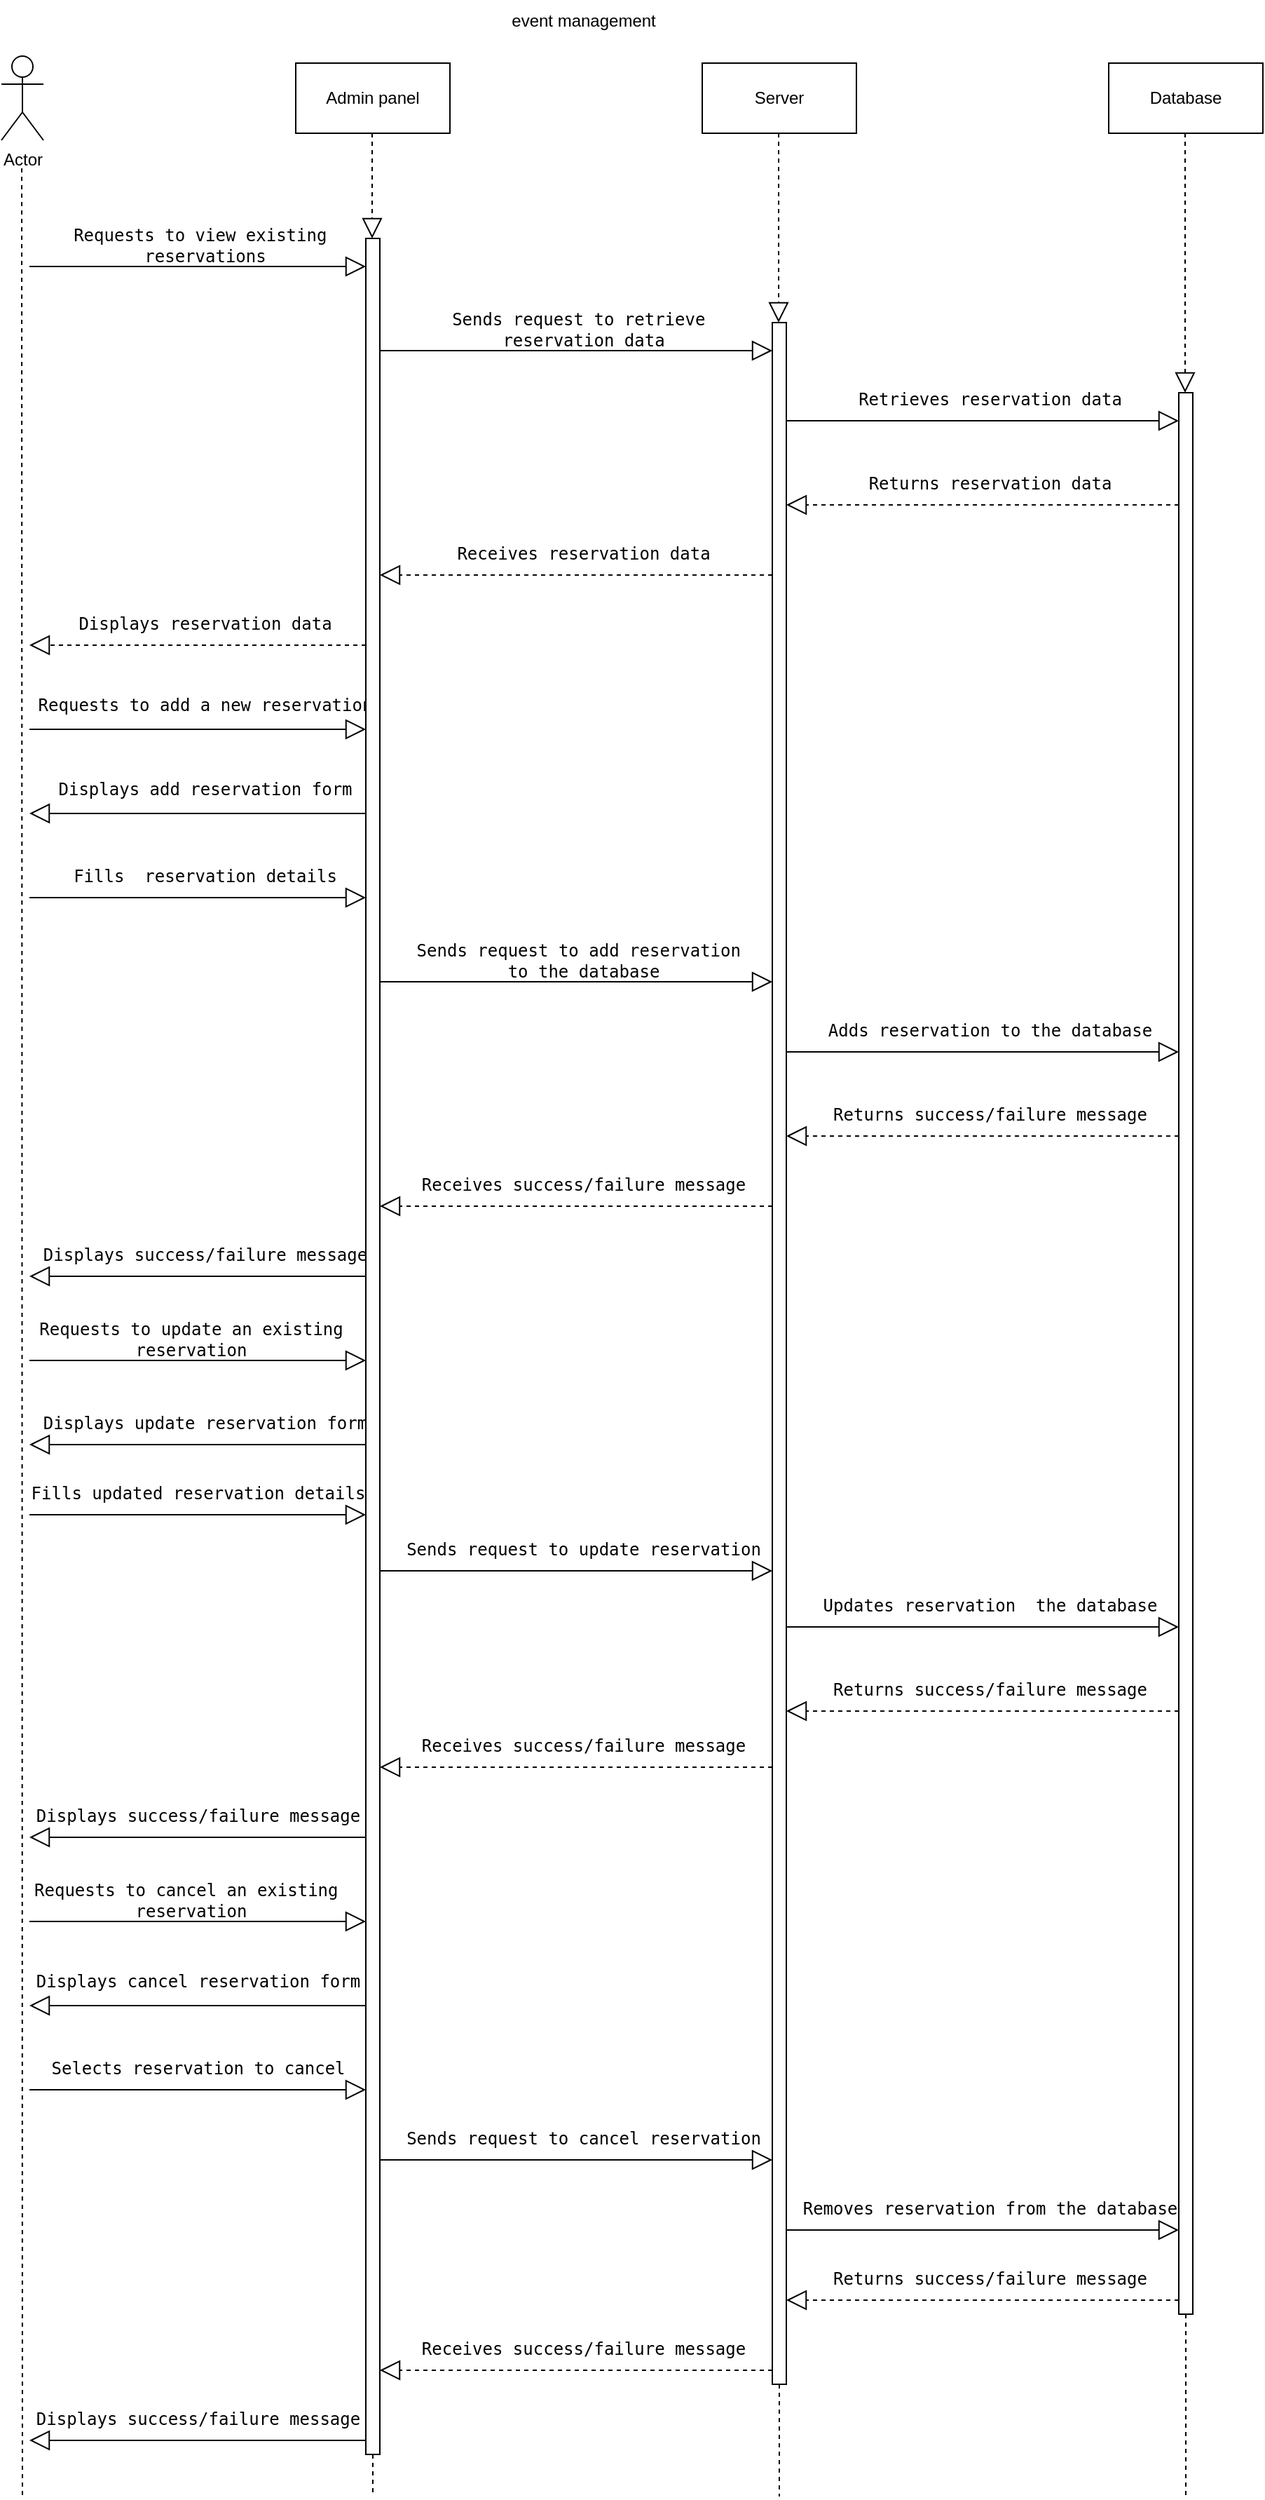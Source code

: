 <mxfile version="21.3.2" type="github">
  <diagram name="Page-1" id="HUuvQruXgSc7d3pRaRLm">
    <mxGraphModel dx="954" dy="556" grid="1" gridSize="10" guides="1" tooltips="1" connect="1" arrows="1" fold="1" page="1" pageScale="1" pageWidth="1100" pageHeight="1700" math="0" shadow="0">
      <root>
        <mxCell id="0" />
        <mxCell id="1" parent="0" />
        <mxCell id="nMmD6RqtU2po70XVD5wP-1" value="Actor" style="shape=umlActor;verticalLabelPosition=bottom;verticalAlign=top;html=1;outlineConnect=0;" parent="1" vertex="1">
          <mxGeometry x="90" y="40" width="30" height="60" as="geometry" />
        </mxCell>
        <mxCell id="nMmD6RqtU2po70XVD5wP-2" value="Admin panel" style="html=1;whiteSpace=wrap;" parent="1" vertex="1">
          <mxGeometry x="300" y="45" width="110" height="50" as="geometry" />
        </mxCell>
        <mxCell id="nMmD6RqtU2po70XVD5wP-3" value="Server" style="html=1;whiteSpace=wrap;" parent="1" vertex="1">
          <mxGeometry x="590" y="45" width="110" height="50" as="geometry" />
        </mxCell>
        <mxCell id="nMmD6RqtU2po70XVD5wP-4" value="Database" style="html=1;whiteSpace=wrap;" parent="1" vertex="1">
          <mxGeometry x="880" y="45" width="110" height="50" as="geometry" />
        </mxCell>
        <mxCell id="nMmD6RqtU2po70XVD5wP-5" value="" style="endArrow=none;dashed=1;endFill=0;endSize=12;html=1;rounded=0;" parent="1" edge="1">
          <mxGeometry width="160" relative="1" as="geometry">
            <mxPoint x="104.5" y="120" as="sourcePoint" />
            <mxPoint x="105" y="1780" as="targetPoint" />
          </mxGeometry>
        </mxCell>
        <mxCell id="nMmD6RqtU2po70XVD5wP-6" value="" style="endArrow=none;dashed=1;endFill=0;endSize=12;html=1;rounded=0;" parent="1" source="nMmD6RqtU2po70XVD5wP-70" edge="1">
          <mxGeometry width="160" relative="1" as="geometry">
            <mxPoint x="354.5" y="95" as="sourcePoint" />
            <mxPoint x="355" y="1780" as="targetPoint" />
          </mxGeometry>
        </mxCell>
        <mxCell id="nMmD6RqtU2po70XVD5wP-7" value="" style="endArrow=none;dashed=1;endFill=0;endSize=12;html=1;rounded=0;" parent="1" source="nMmD6RqtU2po70XVD5wP-72" edge="1">
          <mxGeometry width="160" relative="1" as="geometry">
            <mxPoint x="644.5" y="95" as="sourcePoint" />
            <mxPoint x="645" y="1780" as="targetPoint" />
          </mxGeometry>
        </mxCell>
        <mxCell id="nMmD6RqtU2po70XVD5wP-8" value="" style="endArrow=none;dashed=1;endFill=0;endSize=12;html=1;rounded=0;" parent="1" source="nMmD6RqtU2po70XVD5wP-74" edge="1">
          <mxGeometry width="160" relative="1" as="geometry">
            <mxPoint x="934.5" y="95" as="sourcePoint" />
            <mxPoint x="935" y="1780" as="targetPoint" />
          </mxGeometry>
        </mxCell>
        <mxCell id="nMmD6RqtU2po70XVD5wP-9" value="&lt;pre&gt;&lt;code class=&quot;!whitespace-pre hljs language-shell&quot;&gt;Requests to view existing &lt;br&gt;reservations&lt;/code&gt;&lt;/pre&gt;" style="text;html=1;align=center;verticalAlign=middle;resizable=0;points=[];autosize=1;strokeColor=none;fillColor=none;" parent="1" vertex="1">
          <mxGeometry x="130" y="140" width="210" height="70" as="geometry" />
        </mxCell>
        <mxCell id="nMmD6RqtU2po70XVD5wP-10" value="&lt;pre&gt;&lt;code class=&quot;!whitespace-pre hljs language-shell&quot;&gt;Sends request to retrieve &lt;br&gt;reservation data&lt;/code&gt;&lt;/pre&gt;" style="text;html=1;align=center;verticalAlign=middle;resizable=0;points=[];autosize=1;strokeColor=none;fillColor=none;" parent="1" vertex="1">
          <mxGeometry x="400" y="200" width="210" height="70" as="geometry" />
        </mxCell>
        <mxCell id="nMmD6RqtU2po70XVD5wP-11" value="&lt;pre&gt;&lt;code class=&quot;!whitespace-pre hljs language-shell&quot;&gt;Retrieves reservation data&lt;/code&gt;&lt;/pre&gt;" style="text;html=1;align=center;verticalAlign=middle;resizable=0;points=[];autosize=1;strokeColor=none;fillColor=none;" parent="1" vertex="1">
          <mxGeometry x="690" y="260" width="210" height="50" as="geometry" />
        </mxCell>
        <mxCell id="nMmD6RqtU2po70XVD5wP-12" value="&lt;pre&gt;&lt;code class=&quot;!whitespace-pre hljs language-shell&quot;&gt;Returns reservation data&lt;/code&gt;&lt;/pre&gt;" style="text;html=1;align=center;verticalAlign=middle;resizable=0;points=[];autosize=1;strokeColor=none;fillColor=none;" parent="1" vertex="1">
          <mxGeometry x="700" y="320" width="190" height="50" as="geometry" />
        </mxCell>
        <mxCell id="nMmD6RqtU2po70XVD5wP-13" value="&lt;pre&gt;&lt;code class=&quot;!whitespace-pre hljs language-shell&quot;&gt;Receives reservation data&lt;/code&gt;&lt;/pre&gt;" style="text;html=1;align=center;verticalAlign=middle;resizable=0;points=[];autosize=1;strokeColor=none;fillColor=none;" parent="1" vertex="1">
          <mxGeometry x="405" y="370" width="200" height="50" as="geometry" />
        </mxCell>
        <mxCell id="nMmD6RqtU2po70XVD5wP-14" value="&lt;pre&gt;&lt;code class=&quot;!whitespace-pre hljs language-shell&quot;&gt;Displays reservation data&lt;/code&gt;&lt;/pre&gt;" style="text;html=1;align=center;verticalAlign=middle;resizable=0;points=[];autosize=1;strokeColor=none;fillColor=none;" parent="1" vertex="1">
          <mxGeometry x="135" y="420" width="200" height="50" as="geometry" />
        </mxCell>
        <mxCell id="nMmD6RqtU2po70XVD5wP-15" value="&lt;pre&gt;&lt;code class=&quot;!whitespace-pre hljs language-shell&quot;&gt;Requests to add a new reservation&lt;/code&gt;&lt;/pre&gt;" style="text;html=1;align=center;verticalAlign=middle;resizable=0;points=[];autosize=1;strokeColor=none;fillColor=none;" parent="1" vertex="1">
          <mxGeometry x="110" y="478" width="250" height="50" as="geometry" />
        </mxCell>
        <mxCell id="nMmD6RqtU2po70XVD5wP-16" value="&lt;pre&gt;&lt;code class=&quot;!whitespace-pre hljs language-shell&quot;&gt;Displays add reservation form&lt;/code&gt;&lt;/pre&gt;" style="text;html=1;align=center;verticalAlign=middle;resizable=0;points=[];autosize=1;strokeColor=none;fillColor=none;" parent="1" vertex="1">
          <mxGeometry x="120" y="538" width="230" height="50" as="geometry" />
        </mxCell>
        <mxCell id="nMmD6RqtU2po70XVD5wP-17" value="&lt;pre&gt;&lt;code class=&quot;!whitespace-pre hljs language-shell&quot;&gt;Fills  reservation details&lt;span class=&quot;bash&quot;&gt;&lt;/span&gt;&lt;/code&gt;&lt;/pre&gt;" style="text;html=1;align=center;verticalAlign=middle;resizable=0;points=[];autosize=1;strokeColor=none;fillColor=none;" parent="1" vertex="1">
          <mxGeometry x="130" y="600" width="210" height="50" as="geometry" />
        </mxCell>
        <mxCell id="nMmD6RqtU2po70XVD5wP-18" value="&lt;pre&gt;&lt;code class=&quot;!whitespace-pre hljs language-shell&quot;&gt;Sends request to add reservation &lt;br&gt;to the database&lt;/code&gt;&lt;/pre&gt;" style="text;html=1;align=center;verticalAlign=middle;resizable=0;points=[];autosize=1;strokeColor=none;fillColor=none;" parent="1" vertex="1">
          <mxGeometry x="380" y="650" width="250" height="70" as="geometry" />
        </mxCell>
        <mxCell id="nMmD6RqtU2po70XVD5wP-19" value="&lt;pre&gt;&lt;code class=&quot;!whitespace-pre hljs language-shell&quot;&gt;Adds reservation to the database&lt;/code&gt;&lt;/pre&gt;" style="text;html=1;align=center;verticalAlign=middle;resizable=0;points=[];autosize=1;strokeColor=none;fillColor=none;" parent="1" vertex="1">
          <mxGeometry x="670" y="710" width="250" height="50" as="geometry" />
        </mxCell>
        <mxCell id="nMmD6RqtU2po70XVD5wP-20" value="&lt;pre&gt;&lt;code class=&quot;!whitespace-pre hljs language-shell&quot;&gt;Returns success/failure message&lt;/code&gt;&lt;/pre&gt;" style="text;html=1;align=center;verticalAlign=middle;resizable=0;points=[];autosize=1;strokeColor=none;fillColor=none;" parent="1" vertex="1">
          <mxGeometry x="675" y="770" width="240" height="50" as="geometry" />
        </mxCell>
        <mxCell id="nMmD6RqtU2po70XVD5wP-21" value="&lt;pre&gt;&lt;code class=&quot;!whitespace-pre hljs language-shell&quot;&gt;Receives success/failure message&lt;/code&gt;&lt;/pre&gt;" style="text;html=1;align=center;verticalAlign=middle;resizable=0;points=[];autosize=1;strokeColor=none;fillColor=none;" parent="1" vertex="1">
          <mxGeometry x="380" y="820" width="250" height="50" as="geometry" />
        </mxCell>
        <mxCell id="nMmD6RqtU2po70XVD5wP-22" value="&lt;pre&gt;&lt;code class=&quot;!whitespace-pre hljs language-shell&quot;&gt;Displays success/failure message&lt;/code&gt;&lt;/pre&gt;" style="text;html=1;align=center;verticalAlign=middle;resizable=0;points=[];autosize=1;strokeColor=none;fillColor=none;" parent="1" vertex="1">
          <mxGeometry x="110" y="870" width="250" height="50" as="geometry" />
        </mxCell>
        <mxCell id="nMmD6RqtU2po70XVD5wP-23" value="&lt;pre&gt;&lt;code class=&quot;!whitespace-pre hljs language-shell&quot;&gt;Requests to update an existing&lt;br&gt;reservation&lt;/code&gt;&lt;/pre&gt;" style="text;html=1;align=center;verticalAlign=middle;resizable=0;points=[];autosize=1;strokeColor=none;fillColor=none;" parent="1" vertex="1">
          <mxGeometry x="110" y="920" width="230" height="70" as="geometry" />
        </mxCell>
        <mxCell id="nMmD6RqtU2po70XVD5wP-24" value="&lt;pre&gt;&lt;code class=&quot;!whitespace-pre hljs language-shell&quot;&gt;Displays update reservation form&lt;/code&gt;&lt;/pre&gt;" style="text;html=1;align=center;verticalAlign=middle;resizable=0;points=[];autosize=1;strokeColor=none;fillColor=none;" parent="1" vertex="1">
          <mxGeometry x="110" y="990" width="250" height="50" as="geometry" />
        </mxCell>
        <mxCell id="nMmD6RqtU2po70XVD5wP-25" value="&lt;pre&gt;&lt;code class=&quot;!whitespace-pre hljs language-shell&quot;&gt;Fills updated reservation details&lt;span class=&quot;bash&quot;&gt;&lt;/span&gt;&lt;/code&gt;&lt;/pre&gt;" style="text;html=1;align=center;verticalAlign=middle;resizable=0;points=[];autosize=1;strokeColor=none;fillColor=none;" parent="1" vertex="1">
          <mxGeometry x="105" y="1040" width="250" height="50" as="geometry" />
        </mxCell>
        <mxCell id="nMmD6RqtU2po70XVD5wP-26" value="&lt;pre&gt;&lt;code class=&quot;!whitespace-pre hljs language-shell&quot;&gt;Sends request to update reservation&lt;/code&gt;&lt;/pre&gt;" style="text;html=1;align=center;verticalAlign=middle;resizable=0;points=[];autosize=1;strokeColor=none;fillColor=none;" parent="1" vertex="1">
          <mxGeometry x="370" y="1080" width="270" height="50" as="geometry" />
        </mxCell>
        <mxCell id="nMmD6RqtU2po70XVD5wP-27" value="&lt;pre&gt;&lt;code class=&quot;!whitespace-pre hljs language-shell&quot;&gt;Updates reservation  the database&lt;span class=&quot;bash&quot;&gt;&lt;/span&gt;&lt;/code&gt;&lt;/pre&gt;" style="text;html=1;align=center;verticalAlign=middle;resizable=0;points=[];autosize=1;strokeColor=none;fillColor=none;" parent="1" vertex="1">
          <mxGeometry x="670" y="1120" width="250" height="50" as="geometry" />
        </mxCell>
        <mxCell id="nMmD6RqtU2po70XVD5wP-28" value="&lt;pre&gt;&lt;code class=&quot;!whitespace-pre hljs language-shell&quot;&gt;Returns success/failure message&lt;/code&gt;&lt;/pre&gt;" style="text;html=1;align=center;verticalAlign=middle;resizable=0;points=[];autosize=1;strokeColor=none;fillColor=none;" parent="1" vertex="1">
          <mxGeometry x="675" y="1180" width="240" height="50" as="geometry" />
        </mxCell>
        <mxCell id="nMmD6RqtU2po70XVD5wP-29" value="&lt;pre&gt;&lt;code class=&quot;!whitespace-pre hljs language-shell&quot;&gt;Receives success/failure message&lt;/code&gt;&lt;/pre&gt;" style="text;html=1;align=center;verticalAlign=middle;resizable=0;points=[];autosize=1;strokeColor=none;fillColor=none;" parent="1" vertex="1">
          <mxGeometry x="380" y="1220" width="250" height="50" as="geometry" />
        </mxCell>
        <mxCell id="nMmD6RqtU2po70XVD5wP-30" value="&lt;pre&gt;&lt;code class=&quot;!whitespace-pre hljs language-shell&quot;&gt;Displays success/failure message&lt;/code&gt;&lt;/pre&gt;" style="text;html=1;align=center;verticalAlign=middle;resizable=0;points=[];autosize=1;strokeColor=none;fillColor=none;" parent="1" vertex="1">
          <mxGeometry x="105" y="1270" width="250" height="50" as="geometry" />
        </mxCell>
        <mxCell id="nMmD6RqtU2po70XVD5wP-31" value="&lt;pre&gt;&lt;code class=&quot;!whitespace-pre hljs language-shell&quot;&gt;Requests to cancel an existing &lt;br&gt;reservation&lt;/code&gt;&lt;/pre&gt;" style="text;html=1;align=center;verticalAlign=middle;resizable=0;points=[];autosize=1;strokeColor=none;fillColor=none;" parent="1" vertex="1">
          <mxGeometry x="105" y="1320" width="240" height="70" as="geometry" />
        </mxCell>
        <mxCell id="nMmD6RqtU2po70XVD5wP-32" value="&lt;pre&gt;&lt;code class=&quot;!whitespace-pre hljs language-shell&quot;&gt;Displays cancel reservation form&lt;/code&gt;&lt;/pre&gt;" style="text;html=1;align=center;verticalAlign=middle;resizable=0;points=[];autosize=1;strokeColor=none;fillColor=none;" parent="1" vertex="1">
          <mxGeometry x="105" y="1388" width="250" height="50" as="geometry" />
        </mxCell>
        <mxCell id="nMmD6RqtU2po70XVD5wP-33" value="&lt;pre&gt;&lt;code class=&quot;!whitespace-pre hljs language-shell&quot;&gt;Selects reservation to cancel&lt;/code&gt;&lt;/pre&gt;" style="text;html=1;align=center;verticalAlign=middle;resizable=0;points=[];autosize=1;strokeColor=none;fillColor=none;" parent="1" vertex="1">
          <mxGeometry x="115" y="1450" width="230" height="50" as="geometry" />
        </mxCell>
        <mxCell id="nMmD6RqtU2po70XVD5wP-34" value="&lt;pre&gt;&lt;code class=&quot;!whitespace-pre hljs language-shell&quot;&gt;Sends request to cancel reservation&lt;/code&gt;&lt;/pre&gt;" style="text;html=1;align=center;verticalAlign=middle;resizable=0;points=[];autosize=1;strokeColor=none;fillColor=none;" parent="1" vertex="1">
          <mxGeometry x="370" y="1500" width="270" height="50" as="geometry" />
        </mxCell>
        <mxCell id="nMmD6RqtU2po70XVD5wP-35" value="&lt;pre&gt;&lt;code class=&quot;!whitespace-pre hljs language-shell&quot;&gt;Removes reservation from the database&lt;/code&gt;&lt;/pre&gt;" style="text;html=1;align=center;verticalAlign=middle;resizable=0;points=[];autosize=1;strokeColor=none;fillColor=none;" parent="1" vertex="1">
          <mxGeometry x="655" y="1550" width="280" height="50" as="geometry" />
        </mxCell>
        <mxCell id="nMmD6RqtU2po70XVD5wP-36" value="&lt;pre&gt;&lt;code class=&quot;!whitespace-pre hljs language-shell&quot;&gt;Returns success/failure message&lt;/code&gt;&lt;/pre&gt;" style="text;html=1;align=center;verticalAlign=middle;resizable=0;points=[];autosize=1;strokeColor=none;fillColor=none;" parent="1" vertex="1">
          <mxGeometry x="675" y="1600" width="240" height="50" as="geometry" />
        </mxCell>
        <mxCell id="nMmD6RqtU2po70XVD5wP-37" value="&lt;pre&gt;&lt;code class=&quot;!whitespace-pre hljs language-shell&quot;&gt;Receives success/failure message&lt;/code&gt;&lt;/pre&gt;" style="text;html=1;align=center;verticalAlign=middle;resizable=0;points=[];autosize=1;strokeColor=none;fillColor=none;" parent="1" vertex="1">
          <mxGeometry x="380" y="1650" width="250" height="50" as="geometry" />
        </mxCell>
        <mxCell id="nMmD6RqtU2po70XVD5wP-38" value="&lt;pre&gt;&lt;code class=&quot;!whitespace-pre hljs language-shell&quot;&gt;Displays success/failure message&lt;/code&gt;&lt;/pre&gt;" style="text;html=1;align=center;verticalAlign=middle;resizable=0;points=[];autosize=1;strokeColor=none;fillColor=none;" parent="1" vertex="1">
          <mxGeometry x="105" y="1700" width="250" height="50" as="geometry" />
        </mxCell>
        <mxCell id="nMmD6RqtU2po70XVD5wP-39" value="" style="endArrow=block;endFill=0;endSize=12;html=1;rounded=0;" parent="1" edge="1">
          <mxGeometry width="160" relative="1" as="geometry">
            <mxPoint x="110" y="190" as="sourcePoint" />
            <mxPoint x="350" y="190" as="targetPoint" />
          </mxGeometry>
        </mxCell>
        <mxCell id="nMmD6RqtU2po70XVD5wP-40" value="" style="endArrow=block;endFill=0;endSize=12;html=1;rounded=0;dashed=1;" parent="1" edge="1">
          <mxGeometry width="160" relative="1" as="geometry">
            <mxPoint x="350" y="460" as="sourcePoint" />
            <mxPoint x="110" y="460" as="targetPoint" />
          </mxGeometry>
        </mxCell>
        <mxCell id="nMmD6RqtU2po70XVD5wP-41" value="" style="endArrow=block;endFill=0;endSize=12;html=1;rounded=0;" parent="1" edge="1">
          <mxGeometry width="160" relative="1" as="geometry">
            <mxPoint x="110" y="520" as="sourcePoint" />
            <mxPoint x="350" y="520" as="targetPoint" />
          </mxGeometry>
        </mxCell>
        <mxCell id="nMmD6RqtU2po70XVD5wP-42" value="" style="endArrow=block;endFill=0;endSize=12;html=1;rounded=0;" parent="1" edge="1">
          <mxGeometry width="160" relative="1" as="geometry">
            <mxPoint x="350" y="580" as="sourcePoint" />
            <mxPoint x="110" y="580" as="targetPoint" />
          </mxGeometry>
        </mxCell>
        <mxCell id="nMmD6RqtU2po70XVD5wP-43" value="" style="endArrow=block;endFill=0;endSize=12;html=1;rounded=0;" parent="1" edge="1">
          <mxGeometry width="160" relative="1" as="geometry">
            <mxPoint x="110" y="640" as="sourcePoint" />
            <mxPoint x="350" y="640" as="targetPoint" />
          </mxGeometry>
        </mxCell>
        <mxCell id="nMmD6RqtU2po70XVD5wP-44" value="" style="endArrow=block;endFill=0;endSize=12;html=1;rounded=0;" parent="1" edge="1">
          <mxGeometry width="160" relative="1" as="geometry">
            <mxPoint x="350" y="910" as="sourcePoint" />
            <mxPoint x="110" y="910" as="targetPoint" />
          </mxGeometry>
        </mxCell>
        <mxCell id="nMmD6RqtU2po70XVD5wP-45" value="" style="endArrow=block;endFill=0;endSize=12;html=1;rounded=0;" parent="1" edge="1">
          <mxGeometry width="160" relative="1" as="geometry">
            <mxPoint x="110" y="970" as="sourcePoint" />
            <mxPoint x="350" y="970" as="targetPoint" />
          </mxGeometry>
        </mxCell>
        <mxCell id="nMmD6RqtU2po70XVD5wP-46" value="" style="endArrow=block;endFill=0;endSize=12;html=1;rounded=0;" parent="1" edge="1">
          <mxGeometry width="160" relative="1" as="geometry">
            <mxPoint x="350" y="1030" as="sourcePoint" />
            <mxPoint x="110" y="1030" as="targetPoint" />
          </mxGeometry>
        </mxCell>
        <mxCell id="nMmD6RqtU2po70XVD5wP-47" value="" style="endArrow=block;endFill=0;endSize=12;html=1;rounded=0;" parent="1" edge="1">
          <mxGeometry width="160" relative="1" as="geometry">
            <mxPoint x="110" y="1080" as="sourcePoint" />
            <mxPoint x="350" y="1080" as="targetPoint" />
          </mxGeometry>
        </mxCell>
        <mxCell id="nMmD6RqtU2po70XVD5wP-48" value="" style="endArrow=block;endFill=0;endSize=12;html=1;rounded=0;" parent="1" edge="1">
          <mxGeometry width="160" relative="1" as="geometry">
            <mxPoint x="350" y="1310" as="sourcePoint" />
            <mxPoint x="110" y="1310" as="targetPoint" />
          </mxGeometry>
        </mxCell>
        <mxCell id="nMmD6RqtU2po70XVD5wP-49" value="" style="endArrow=block;endFill=0;endSize=12;html=1;rounded=0;" parent="1" edge="1">
          <mxGeometry width="160" relative="1" as="geometry">
            <mxPoint x="110" y="1370" as="sourcePoint" />
            <mxPoint x="350" y="1370" as="targetPoint" />
          </mxGeometry>
        </mxCell>
        <mxCell id="nMmD6RqtU2po70XVD5wP-50" value="" style="endArrow=block;endFill=0;endSize=12;html=1;rounded=0;" parent="1" edge="1">
          <mxGeometry width="160" relative="1" as="geometry">
            <mxPoint x="350" y="1430" as="sourcePoint" />
            <mxPoint x="110" y="1430" as="targetPoint" />
          </mxGeometry>
        </mxCell>
        <mxCell id="nMmD6RqtU2po70XVD5wP-51" value="" style="endArrow=block;endFill=0;endSize=12;html=1;rounded=0;" parent="1" edge="1">
          <mxGeometry width="160" relative="1" as="geometry">
            <mxPoint x="110" y="1490" as="sourcePoint" />
            <mxPoint x="350" y="1490" as="targetPoint" />
          </mxGeometry>
        </mxCell>
        <mxCell id="nMmD6RqtU2po70XVD5wP-52" value="" style="endArrow=block;endFill=0;endSize=12;html=1;rounded=0;" parent="1" edge="1">
          <mxGeometry width="160" relative="1" as="geometry">
            <mxPoint x="350" y="1740" as="sourcePoint" />
            <mxPoint x="110" y="1740" as="targetPoint" />
          </mxGeometry>
        </mxCell>
        <mxCell id="nMmD6RqtU2po70XVD5wP-53" value="" style="endArrow=block;endFill=0;endSize=12;html=1;rounded=0;" parent="1" edge="1">
          <mxGeometry width="160" relative="1" as="geometry">
            <mxPoint x="360" y="250" as="sourcePoint" />
            <mxPoint x="640" y="250" as="targetPoint" />
          </mxGeometry>
        </mxCell>
        <mxCell id="nMmD6RqtU2po70XVD5wP-55" value="" style="endArrow=block;endFill=0;endSize=12;html=1;rounded=0;dashed=1;" parent="1" edge="1">
          <mxGeometry width="160" relative="1" as="geometry">
            <mxPoint x="640" y="410" as="sourcePoint" />
            <mxPoint x="360" y="410" as="targetPoint" />
          </mxGeometry>
        </mxCell>
        <mxCell id="nMmD6RqtU2po70XVD5wP-56" value="" style="endArrow=block;endFill=0;endSize=12;html=1;rounded=0;" parent="1" edge="1">
          <mxGeometry width="160" relative="1" as="geometry">
            <mxPoint x="360" y="700" as="sourcePoint" />
            <mxPoint x="640" y="700" as="targetPoint" />
          </mxGeometry>
        </mxCell>
        <mxCell id="nMmD6RqtU2po70XVD5wP-57" value="" style="endArrow=block;endFill=0;endSize=12;html=1;rounded=0;dashed=1;" parent="1" edge="1">
          <mxGeometry width="160" relative="1" as="geometry">
            <mxPoint x="640" y="860" as="sourcePoint" />
            <mxPoint x="360" y="860" as="targetPoint" />
          </mxGeometry>
        </mxCell>
        <mxCell id="nMmD6RqtU2po70XVD5wP-58" value="" style="endArrow=block;endFill=0;endSize=12;html=1;rounded=0;" parent="1" edge="1">
          <mxGeometry width="160" relative="1" as="geometry">
            <mxPoint x="360" y="1120" as="sourcePoint" />
            <mxPoint x="640" y="1120" as="targetPoint" />
          </mxGeometry>
        </mxCell>
        <mxCell id="nMmD6RqtU2po70XVD5wP-59" value="" style="endArrow=block;endFill=0;endSize=12;html=1;rounded=0;dashed=1;" parent="1" edge="1">
          <mxGeometry width="160" relative="1" as="geometry">
            <mxPoint x="640" y="1260" as="sourcePoint" />
            <mxPoint x="360" y="1260" as="targetPoint" />
          </mxGeometry>
        </mxCell>
        <mxCell id="nMmD6RqtU2po70XVD5wP-60" value="" style="endArrow=block;endFill=0;endSize=12;html=1;rounded=0;" parent="1" edge="1">
          <mxGeometry width="160" relative="1" as="geometry">
            <mxPoint x="360" y="1540" as="sourcePoint" />
            <mxPoint x="640" y="1540" as="targetPoint" />
          </mxGeometry>
        </mxCell>
        <mxCell id="nMmD6RqtU2po70XVD5wP-61" value="" style="endArrow=block;endFill=0;endSize=12;html=1;rounded=0;dashed=1;" parent="1" edge="1">
          <mxGeometry width="160" relative="1" as="geometry">
            <mxPoint x="640" y="1690" as="sourcePoint" />
            <mxPoint x="360" y="1690" as="targetPoint" />
          </mxGeometry>
        </mxCell>
        <mxCell id="nMmD6RqtU2po70XVD5wP-62" value="" style="endArrow=block;endFill=0;endSize=12;html=1;rounded=0;" parent="1" edge="1">
          <mxGeometry width="160" relative="1" as="geometry">
            <mxPoint x="650" y="300" as="sourcePoint" />
            <mxPoint x="930" y="300" as="targetPoint" />
          </mxGeometry>
        </mxCell>
        <mxCell id="nMmD6RqtU2po70XVD5wP-63" value="" style="endArrow=block;endFill=0;endSize=12;html=1;rounded=0;dashed=1;" parent="1" edge="1">
          <mxGeometry width="160" relative="1" as="geometry">
            <mxPoint x="930" y="360" as="sourcePoint" />
            <mxPoint x="650" y="360" as="targetPoint" />
          </mxGeometry>
        </mxCell>
        <mxCell id="nMmD6RqtU2po70XVD5wP-64" value="" style="endArrow=block;endFill=0;endSize=12;html=1;rounded=0;" parent="1" edge="1">
          <mxGeometry width="160" relative="1" as="geometry">
            <mxPoint x="650" y="750" as="sourcePoint" />
            <mxPoint x="930" y="750" as="targetPoint" />
          </mxGeometry>
        </mxCell>
        <mxCell id="nMmD6RqtU2po70XVD5wP-65" value="" style="endArrow=block;endFill=0;endSize=12;html=1;rounded=0;dashed=1;" parent="1" edge="1">
          <mxGeometry width="160" relative="1" as="geometry">
            <mxPoint x="930" y="810" as="sourcePoint" />
            <mxPoint x="650" y="810" as="targetPoint" />
          </mxGeometry>
        </mxCell>
        <mxCell id="nMmD6RqtU2po70XVD5wP-66" value="" style="endArrow=block;endFill=0;endSize=12;html=1;rounded=0;" parent="1" edge="1">
          <mxGeometry width="160" relative="1" as="geometry">
            <mxPoint x="650" y="1160" as="sourcePoint" />
            <mxPoint x="930" y="1160" as="targetPoint" />
          </mxGeometry>
        </mxCell>
        <mxCell id="nMmD6RqtU2po70XVD5wP-67" value="" style="endArrow=block;endFill=0;endSize=12;html=1;rounded=0;dashed=1;" parent="1" edge="1">
          <mxGeometry width="160" relative="1" as="geometry">
            <mxPoint x="930" y="1220" as="sourcePoint" />
            <mxPoint x="650" y="1220" as="targetPoint" />
          </mxGeometry>
        </mxCell>
        <mxCell id="nMmD6RqtU2po70XVD5wP-68" value="" style="endArrow=block;endFill=0;endSize=12;html=1;rounded=0;" parent="1" edge="1">
          <mxGeometry width="160" relative="1" as="geometry">
            <mxPoint x="650" y="1590" as="sourcePoint" />
            <mxPoint x="930" y="1590" as="targetPoint" />
          </mxGeometry>
        </mxCell>
        <mxCell id="nMmD6RqtU2po70XVD5wP-69" value="" style="endArrow=block;endFill=0;endSize=12;html=1;rounded=0;dashed=1;" parent="1" edge="1">
          <mxGeometry width="160" relative="1" as="geometry">
            <mxPoint x="930" y="1640" as="sourcePoint" />
            <mxPoint x="650" y="1640" as="targetPoint" />
          </mxGeometry>
        </mxCell>
        <mxCell id="nMmD6RqtU2po70XVD5wP-71" value="" style="endArrow=block;dashed=1;endFill=0;endSize=12;html=1;rounded=0;" parent="1" target="nMmD6RqtU2po70XVD5wP-70" edge="1">
          <mxGeometry width="160" relative="1" as="geometry">
            <mxPoint x="354.5" y="95" as="sourcePoint" />
            <mxPoint x="355" y="1780" as="targetPoint" />
          </mxGeometry>
        </mxCell>
        <mxCell id="nMmD6RqtU2po70XVD5wP-70" value="" style="html=1;points=[];perimeter=orthogonalPerimeter;outlineConnect=0;targetShapes=umlLifeline;portConstraint=eastwest;newEdgeStyle={&quot;edgeStyle&quot;:&quot;elbowEdgeStyle&quot;,&quot;elbow&quot;:&quot;vertical&quot;,&quot;curved&quot;:0,&quot;rounded&quot;:0};" parent="1" vertex="1">
          <mxGeometry x="350" y="170" width="10" height="1580" as="geometry" />
        </mxCell>
        <mxCell id="nMmD6RqtU2po70XVD5wP-73" value="" style="endArrow=block;dashed=1;endFill=0;endSize=12;html=1;rounded=0;" parent="1" target="nMmD6RqtU2po70XVD5wP-72" edge="1">
          <mxGeometry width="160" relative="1" as="geometry">
            <mxPoint x="644.5" y="95" as="sourcePoint" />
            <mxPoint x="645" y="1780" as="targetPoint" />
          </mxGeometry>
        </mxCell>
        <mxCell id="nMmD6RqtU2po70XVD5wP-72" value="" style="html=1;points=[];perimeter=orthogonalPerimeter;outlineConnect=0;targetShapes=umlLifeline;portConstraint=eastwest;newEdgeStyle={&quot;edgeStyle&quot;:&quot;elbowEdgeStyle&quot;,&quot;elbow&quot;:&quot;vertical&quot;,&quot;curved&quot;:0,&quot;rounded&quot;:0};" parent="1" vertex="1">
          <mxGeometry x="640" y="230" width="10" height="1470" as="geometry" />
        </mxCell>
        <mxCell id="nMmD6RqtU2po70XVD5wP-75" value="" style="endArrow=block;dashed=1;endFill=0;endSize=12;html=1;rounded=0;" parent="1" target="nMmD6RqtU2po70XVD5wP-74" edge="1">
          <mxGeometry width="160" relative="1" as="geometry">
            <mxPoint x="934.5" y="95" as="sourcePoint" />
            <mxPoint x="935" y="1780" as="targetPoint" />
          </mxGeometry>
        </mxCell>
        <mxCell id="nMmD6RqtU2po70XVD5wP-74" value="" style="html=1;points=[];perimeter=orthogonalPerimeter;outlineConnect=0;targetShapes=umlLifeline;portConstraint=eastwest;newEdgeStyle={&quot;edgeStyle&quot;:&quot;elbowEdgeStyle&quot;,&quot;elbow&quot;:&quot;vertical&quot;,&quot;curved&quot;:0,&quot;rounded&quot;:0};" parent="1" vertex="1">
          <mxGeometry x="930" y="280" width="10" height="1370" as="geometry" />
        </mxCell>
        <mxCell id="cly34sglBJESqvuI0nva-1" value="event management" style="text;html=1;align=center;verticalAlign=middle;resizable=0;points=[];autosize=1;strokeColor=none;fillColor=none;" vertex="1" parent="1">
          <mxGeometry x="440" width="130" height="30" as="geometry" />
        </mxCell>
      </root>
    </mxGraphModel>
  </diagram>
</mxfile>
